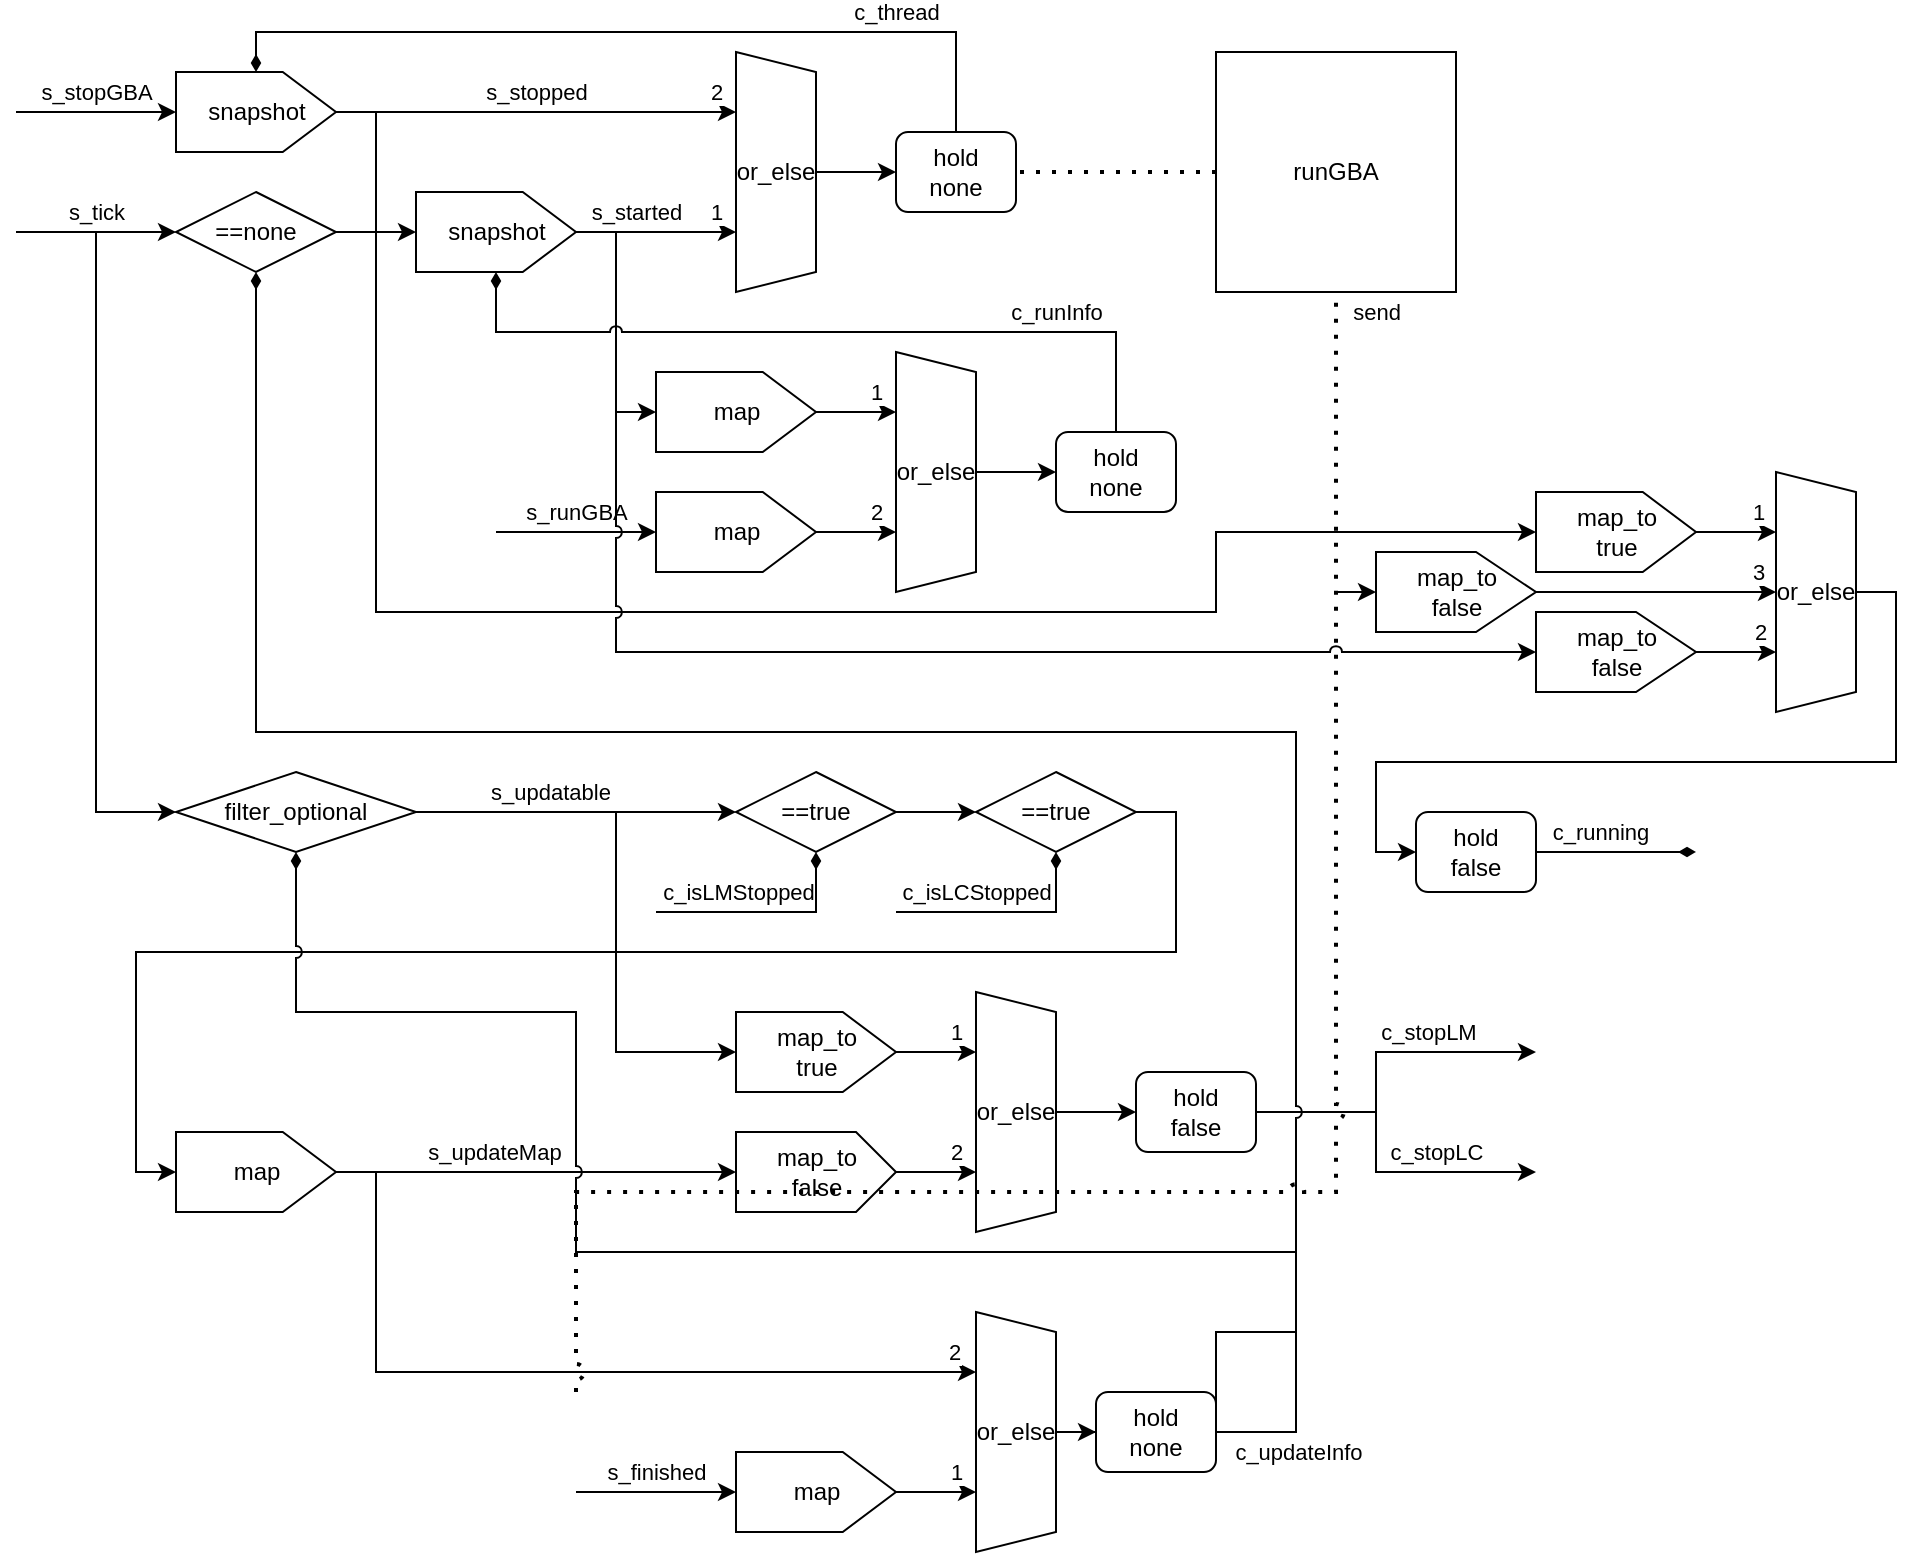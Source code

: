 <mxfile version="24.4.13" type="device">
  <diagram name="ページ1" id="TniYvJ8ufvCbDydNQP8J">
    <mxGraphModel dx="1050" dy="669" grid="1" gridSize="10" guides="1" tooltips="1" connect="1" arrows="1" fold="1" page="1" pageScale="1" pageWidth="827" pageHeight="1169" math="0" shadow="0">
      <root>
        <mxCell id="0" />
        <mxCell id="1" parent="0" />
        <mxCell id="UhMI9jnqKU9hhYAX11fX-1" value="" style="endArrow=classic;html=1;rounded=0;entryX=0.5;entryY=0;entryDx=0;entryDy=0;" parent="1" target="UhMI9jnqKU9hhYAX11fX-7" edge="1">
          <mxGeometry width="50" height="50" relative="1" as="geometry">
            <mxPoint x="40" y="250" as="sourcePoint" />
            <mxPoint x="200" y="250" as="targetPoint" />
          </mxGeometry>
        </mxCell>
        <mxCell id="UhMI9jnqKU9hhYAX11fX-2" value="s_stopGBA" style="edgeLabel;html=1;align=center;verticalAlign=middle;resizable=0;points=[];" parent="UhMI9jnqKU9hhYAX11fX-1" vertex="1" connectable="0">
          <mxGeometry x="0.39" y="-1" relative="1" as="geometry">
            <mxPoint x="-16" y="-11" as="offset" />
          </mxGeometry>
        </mxCell>
        <mxCell id="UhMI9jnqKU9hhYAX11fX-3" value="" style="endArrow=classic;html=1;rounded=0;entryX=0.5;entryY=0;entryDx=0;entryDy=0;" parent="1" target="UhMI9jnqKU9hhYAX11fX-15" edge="1">
          <mxGeometry width="50" height="50" relative="1" as="geometry">
            <mxPoint x="280" y="460" as="sourcePoint" />
            <mxPoint x="160" y="530" as="targetPoint" />
          </mxGeometry>
        </mxCell>
        <mxCell id="UhMI9jnqKU9hhYAX11fX-4" value="s_runGBA" style="edgeLabel;html=1;align=center;verticalAlign=middle;resizable=0;points=[];" parent="UhMI9jnqKU9hhYAX11fX-3" vertex="1" connectable="0">
          <mxGeometry x="0.39" y="-1" relative="1" as="geometry">
            <mxPoint x="-16" y="-11" as="offset" />
          </mxGeometry>
        </mxCell>
        <mxCell id="UhMI9jnqKU9hhYAX11fX-7" value="snapshot" style="verticalLabelPosition=middle;verticalAlign=middle;html=1;shape=offPageConnector;rounded=0;size=0.333;direction=north;labelPosition=center;align=center;" parent="1" vertex="1">
          <mxGeometry x="120" y="230" width="80" height="40" as="geometry" />
        </mxCell>
        <mxCell id="UhMI9jnqKU9hhYAX11fX-11" style="edgeStyle=orthogonalEdgeStyle;rounded=0;orthogonalLoop=1;jettySize=auto;html=1;exitX=0.5;exitY=0;exitDx=0;exitDy=0;entryX=0;entryY=0.5;entryDx=0;entryDy=0;" parent="1" source="UhMI9jnqKU9hhYAX11fX-8" target="UhMI9jnqKU9hhYAX11fX-10" edge="1">
          <mxGeometry relative="1" as="geometry" />
        </mxCell>
        <mxCell id="UhMI9jnqKU9hhYAX11fX-8" value="or_else" style="shape=trapezoid;perimeter=trapezoidPerimeter;whiteSpace=wrap;html=1;fixedSize=1;direction=south;size=10;" parent="1" vertex="1">
          <mxGeometry x="400" y="220" width="40" height="120" as="geometry" />
        </mxCell>
        <mxCell id="UhMI9jnqKU9hhYAX11fX-9" value="" style="endArrow=classic;html=1;rounded=0;exitX=0.5;exitY=1;exitDx=0;exitDy=0;entryX=0.25;entryY=1;entryDx=0;entryDy=0;" parent="1" source="UhMI9jnqKU9hhYAX11fX-7" target="UhMI9jnqKU9hhYAX11fX-8" edge="1">
          <mxGeometry width="50" height="50" relative="1" as="geometry">
            <mxPoint x="520" y="400" as="sourcePoint" />
            <mxPoint x="360" y="260" as="targetPoint" />
          </mxGeometry>
        </mxCell>
        <mxCell id="UhMI9jnqKU9hhYAX11fX-17" value="s_stopped" style="edgeLabel;html=1;align=center;verticalAlign=middle;resizable=0;points=[];" parent="UhMI9jnqKU9hhYAX11fX-9" vertex="1" connectable="0">
          <mxGeometry x="-0.2" y="2" relative="1" as="geometry">
            <mxPoint x="20" y="-8" as="offset" />
          </mxGeometry>
        </mxCell>
        <mxCell id="UhMI9jnqKU9hhYAX11fX-68" value="2" style="edgeLabel;html=1;align=center;verticalAlign=middle;resizable=0;points=[];" parent="UhMI9jnqKU9hhYAX11fX-9" vertex="1" connectable="0">
          <mxGeometry x="0.772" y="2" relative="1" as="geometry">
            <mxPoint x="13" y="-8" as="offset" />
          </mxGeometry>
        </mxCell>
        <mxCell id="UhMI9jnqKU9hhYAX11fX-12" style="edgeStyle=orthogonalEdgeStyle;rounded=0;orthogonalLoop=1;jettySize=auto;html=1;exitX=0.5;exitY=0;exitDx=0;exitDy=0;entryX=1;entryY=0.5;entryDx=0;entryDy=0;endArrow=diamondThin;endFill=1;" parent="1" source="UhMI9jnqKU9hhYAX11fX-10" target="UhMI9jnqKU9hhYAX11fX-7" edge="1">
          <mxGeometry relative="1" as="geometry" />
        </mxCell>
        <mxCell id="UhMI9jnqKU9hhYAX11fX-13" value="c_thread" style="edgeLabel;html=1;align=center;verticalAlign=middle;resizable=0;points=[];" parent="UhMI9jnqKU9hhYAX11fX-12" vertex="1" connectable="0">
          <mxGeometry x="-0.881" y="-1" relative="1" as="geometry">
            <mxPoint x="-31" y="-35" as="offset" />
          </mxGeometry>
        </mxCell>
        <mxCell id="UhMI9jnqKU9hhYAX11fX-10" value="hold&lt;div&gt;none&lt;/div&gt;" style="rounded=1;whiteSpace=wrap;html=1;" parent="1" vertex="1">
          <mxGeometry x="480" y="260" width="60" height="40" as="geometry" />
        </mxCell>
        <mxCell id="UhMI9jnqKU9hhYAX11fX-34" style="edgeStyle=orthogonalEdgeStyle;rounded=0;orthogonalLoop=1;jettySize=auto;html=1;exitX=0.5;exitY=0;exitDx=0;exitDy=0;entryX=0;entryY=0.5;entryDx=0;entryDy=0;" parent="1" source="UhMI9jnqKU9hhYAX11fX-14" target="UhMI9jnqKU9hhYAX11fX-33" edge="1">
          <mxGeometry relative="1" as="geometry" />
        </mxCell>
        <mxCell id="UhMI9jnqKU9hhYAX11fX-14" value="or_else" style="shape=trapezoid;perimeter=trapezoidPerimeter;whiteSpace=wrap;html=1;fixedSize=1;direction=south;size=10;" parent="1" vertex="1">
          <mxGeometry x="480" y="370" width="40" height="120" as="geometry" />
        </mxCell>
        <mxCell id="UhMI9jnqKU9hhYAX11fX-32" style="edgeStyle=orthogonalEdgeStyle;rounded=0;orthogonalLoop=1;jettySize=auto;html=1;exitX=0.5;exitY=1;exitDx=0;exitDy=0;entryX=0.75;entryY=1;entryDx=0;entryDy=0;" parent="1" source="UhMI9jnqKU9hhYAX11fX-15" target="UhMI9jnqKU9hhYAX11fX-14" edge="1">
          <mxGeometry relative="1" as="geometry" />
        </mxCell>
        <mxCell id="UhMI9jnqKU9hhYAX11fX-70" value="2" style="edgeLabel;html=1;align=center;verticalAlign=middle;resizable=0;points=[];" parent="UhMI9jnqKU9hhYAX11fX-32" vertex="1" connectable="0">
          <mxGeometry x="0.36" y="3" relative="1" as="geometry">
            <mxPoint x="3" y="-7" as="offset" />
          </mxGeometry>
        </mxCell>
        <mxCell id="UhMI9jnqKU9hhYAX11fX-15" value="map" style="verticalLabelPosition=middle;verticalAlign=middle;html=1;shape=offPageConnector;rounded=0;size=0.333;direction=north;labelPosition=center;align=center;" parent="1" vertex="1">
          <mxGeometry x="360" y="440" width="80" height="40" as="geometry" />
        </mxCell>
        <mxCell id="UhMI9jnqKU9hhYAX11fX-18" value="" style="endArrow=classic;html=1;rounded=0;entryX=0;entryY=0.5;entryDx=0;entryDy=0;" parent="1" target="UhMI9jnqKU9hhYAX11fX-20" edge="1">
          <mxGeometry width="50" height="50" relative="1" as="geometry">
            <mxPoint x="40" y="310" as="sourcePoint" />
            <mxPoint x="120" y="320" as="targetPoint" />
          </mxGeometry>
        </mxCell>
        <mxCell id="UhMI9jnqKU9hhYAX11fX-19" value="s_tick" style="edgeLabel;html=1;align=center;verticalAlign=middle;resizable=0;points=[];" parent="UhMI9jnqKU9hhYAX11fX-18" vertex="1" connectable="0">
          <mxGeometry x="0.39" y="-1" relative="1" as="geometry">
            <mxPoint x="-16" y="-11" as="offset" />
          </mxGeometry>
        </mxCell>
        <mxCell id="UhMI9jnqKU9hhYAX11fX-22" style="edgeStyle=orthogonalEdgeStyle;rounded=0;orthogonalLoop=1;jettySize=auto;html=1;exitX=1;exitY=0.5;exitDx=0;exitDy=0;entryX=0.5;entryY=0;entryDx=0;entryDy=0;" parent="1" source="UhMI9jnqKU9hhYAX11fX-20" target="UhMI9jnqKU9hhYAX11fX-21" edge="1">
          <mxGeometry relative="1" as="geometry" />
        </mxCell>
        <mxCell id="UhMI9jnqKU9hhYAX11fX-20" value="==none" style="rhombus;whiteSpace=wrap;html=1;" parent="1" vertex="1">
          <mxGeometry x="120" y="290" width="80" height="40" as="geometry" />
        </mxCell>
        <mxCell id="UhMI9jnqKU9hhYAX11fX-23" style="edgeStyle=orthogonalEdgeStyle;rounded=0;orthogonalLoop=1;jettySize=auto;html=1;exitX=0.5;exitY=1;exitDx=0;exitDy=0;entryX=0.75;entryY=1;entryDx=0;entryDy=0;" parent="1" source="UhMI9jnqKU9hhYAX11fX-21" target="UhMI9jnqKU9hhYAX11fX-8" edge="1">
          <mxGeometry relative="1" as="geometry" />
        </mxCell>
        <mxCell id="UhMI9jnqKU9hhYAX11fX-24" value="s_started" style="edgeLabel;html=1;align=center;verticalAlign=middle;resizable=0;points=[];" parent="UhMI9jnqKU9hhYAX11fX-23" vertex="1" connectable="0">
          <mxGeometry x="-0.3" y="2" relative="1" as="geometry">
            <mxPoint x="2" y="-8" as="offset" />
          </mxGeometry>
        </mxCell>
        <mxCell id="UhMI9jnqKU9hhYAX11fX-67" value="1" style="edgeLabel;html=1;align=center;verticalAlign=middle;resizable=0;points=[];" parent="UhMI9jnqKU9hhYAX11fX-23" vertex="1" connectable="0">
          <mxGeometry x="0.705" y="1" relative="1" as="geometry">
            <mxPoint x="2" y="-9" as="offset" />
          </mxGeometry>
        </mxCell>
        <mxCell id="UhMI9jnqKU9hhYAX11fX-28" style="edgeStyle=orthogonalEdgeStyle;rounded=0;orthogonalLoop=1;jettySize=auto;html=1;exitX=0.5;exitY=1;exitDx=0;exitDy=0;entryX=0.5;entryY=0;entryDx=0;entryDy=0;" parent="1" source="UhMI9jnqKU9hhYAX11fX-21" target="UhMI9jnqKU9hhYAX11fX-27" edge="1">
          <mxGeometry relative="1" as="geometry" />
        </mxCell>
        <mxCell id="UhMI9jnqKU9hhYAX11fX-21" value="snapshot" style="verticalLabelPosition=middle;verticalAlign=middle;html=1;shape=offPageConnector;rounded=0;size=0.333;direction=north;labelPosition=center;align=center;" parent="1" vertex="1">
          <mxGeometry x="240" y="290" width="80" height="40" as="geometry" />
        </mxCell>
        <mxCell id="UhMI9jnqKU9hhYAX11fX-29" style="edgeStyle=orthogonalEdgeStyle;rounded=0;orthogonalLoop=1;jettySize=auto;html=1;exitX=0.5;exitY=1;exitDx=0;exitDy=0;entryX=0.25;entryY=1;entryDx=0;entryDy=0;" parent="1" source="UhMI9jnqKU9hhYAX11fX-27" target="UhMI9jnqKU9hhYAX11fX-14" edge="1">
          <mxGeometry relative="1" as="geometry" />
        </mxCell>
        <mxCell id="UhMI9jnqKU9hhYAX11fX-69" value="1" style="edgeLabel;html=1;align=center;verticalAlign=middle;resizable=0;points=[];" parent="UhMI9jnqKU9hhYAX11fX-29" vertex="1" connectable="0">
          <mxGeometry x="0.21" y="2" relative="1" as="geometry">
            <mxPoint x="6" y="-8" as="offset" />
          </mxGeometry>
        </mxCell>
        <mxCell id="UhMI9jnqKU9hhYAX11fX-27" value="map" style="verticalLabelPosition=middle;verticalAlign=middle;html=1;shape=offPageConnector;rounded=0;size=0.333;direction=north;labelPosition=center;align=center;" parent="1" vertex="1">
          <mxGeometry x="360" y="380" width="80" height="40" as="geometry" />
        </mxCell>
        <mxCell id="UhMI9jnqKU9hhYAX11fX-35" style="edgeStyle=orthogonalEdgeStyle;rounded=0;orthogonalLoop=1;jettySize=auto;html=1;exitX=0.5;exitY=0;exitDx=0;exitDy=0;entryX=0;entryY=0.5;entryDx=0;entryDy=0;endArrow=diamondThin;endFill=1;jumpStyle=arc;" parent="1" source="UhMI9jnqKU9hhYAX11fX-33" target="UhMI9jnqKU9hhYAX11fX-21" edge="1">
          <mxGeometry relative="1" as="geometry">
            <Array as="points">
              <mxPoint x="590" y="360" />
              <mxPoint x="280" y="360" />
            </Array>
          </mxGeometry>
        </mxCell>
        <mxCell id="UhMI9jnqKU9hhYAX11fX-36" value="c_runInfo" style="edgeLabel;html=1;align=center;verticalAlign=middle;resizable=0;points=[];" parent="UhMI9jnqKU9hhYAX11fX-35" vertex="1" connectable="0">
          <mxGeometry x="-0.85" relative="1" as="geometry">
            <mxPoint x="-30" y="-31" as="offset" />
          </mxGeometry>
        </mxCell>
        <mxCell id="UhMI9jnqKU9hhYAX11fX-33" value="hold&lt;div&gt;none&lt;/div&gt;" style="rounded=1;whiteSpace=wrap;html=1;" parent="1" vertex="1">
          <mxGeometry x="560" y="410" width="60" height="40" as="geometry" />
        </mxCell>
        <mxCell id="UhMI9jnqKU9hhYAX11fX-37" value="" style="endArrow=classic;html=1;rounded=0;entryX=0;entryY=0.5;entryDx=0;entryDy=0;" parent="1" target="UhMI9jnqKU9hhYAX11fX-39" edge="1">
          <mxGeometry width="50" height="50" relative="1" as="geometry">
            <mxPoint x="80" y="310" as="sourcePoint" />
            <mxPoint x="110" y="550" as="targetPoint" />
            <Array as="points">
              <mxPoint x="80" y="600" />
            </Array>
          </mxGeometry>
        </mxCell>
        <mxCell id="UhMI9jnqKU9hhYAX11fX-43" style="edgeStyle=orthogonalEdgeStyle;rounded=0;orthogonalLoop=1;jettySize=auto;html=1;exitX=1;exitY=0.5;exitDx=0;exitDy=0;entryX=0;entryY=0.5;entryDx=0;entryDy=0;" parent="1" source="UhMI9jnqKU9hhYAX11fX-39" target="UhMI9jnqKU9hhYAX11fX-41" edge="1">
          <mxGeometry relative="1" as="geometry">
            <mxPoint x="320" y="600" as="sourcePoint" />
          </mxGeometry>
        </mxCell>
        <mxCell id="UhMI9jnqKU9hhYAX11fX-47" value="s_updatable" style="edgeLabel;html=1;align=center;verticalAlign=middle;resizable=0;points=[];" parent="UhMI9jnqKU9hhYAX11fX-43" vertex="1" connectable="0">
          <mxGeometry x="-0.33" y="3" relative="1" as="geometry">
            <mxPoint x="13" y="-7" as="offset" />
          </mxGeometry>
        </mxCell>
        <mxCell id="UhMI9jnqKU9hhYAX11fX-52" style="edgeStyle=orthogonalEdgeStyle;rounded=0;orthogonalLoop=1;jettySize=auto;html=1;exitX=1;exitY=0.5;exitDx=0;exitDy=0;entryX=0.5;entryY=0;entryDx=0;entryDy=0;" parent="1" source="UhMI9jnqKU9hhYAX11fX-39" target="UhMI9jnqKU9hhYAX11fX-53" edge="1">
          <mxGeometry relative="1" as="geometry">
            <mxPoint x="380" y="720" as="targetPoint" />
            <mxPoint x="320" y="600" as="sourcePoint" />
            <Array as="points">
              <mxPoint x="340" y="600" />
              <mxPoint x="340" y="720" />
            </Array>
          </mxGeometry>
        </mxCell>
        <mxCell id="UhMI9jnqKU9hhYAX11fX-39" value="filter_optional" style="rhombus;whiteSpace=wrap;html=1;" parent="1" vertex="1">
          <mxGeometry x="120" y="580" width="120" height="40" as="geometry" />
        </mxCell>
        <mxCell id="UhMI9jnqKU9hhYAX11fX-44" style="edgeStyle=orthogonalEdgeStyle;rounded=0;orthogonalLoop=1;jettySize=auto;html=1;exitX=1;exitY=0.5;exitDx=0;exitDy=0;entryX=0;entryY=0.5;entryDx=0;entryDy=0;" parent="1" source="UhMI9jnqKU9hhYAX11fX-41" target="UhMI9jnqKU9hhYAX11fX-42" edge="1">
          <mxGeometry relative="1" as="geometry" />
        </mxCell>
        <mxCell id="UhMI9jnqKU9hhYAX11fX-41" value="==true" style="rhombus;whiteSpace=wrap;html=1;" parent="1" vertex="1">
          <mxGeometry x="400" y="580" width="80" height="40" as="geometry" />
        </mxCell>
        <mxCell id="UhMI9jnqKU9hhYAX11fX-46" style="edgeStyle=orthogonalEdgeStyle;rounded=0;orthogonalLoop=1;jettySize=auto;html=1;exitX=1;exitY=0.5;exitDx=0;exitDy=0;entryX=0.5;entryY=0;entryDx=0;entryDy=0;" parent="1" source="UhMI9jnqKU9hhYAX11fX-42" target="UhMI9jnqKU9hhYAX11fX-45" edge="1">
          <mxGeometry relative="1" as="geometry">
            <Array as="points">
              <mxPoint x="620" y="600" />
              <mxPoint x="620" y="670" />
              <mxPoint x="100" y="670" />
              <mxPoint x="100" y="780" />
            </Array>
          </mxGeometry>
        </mxCell>
        <mxCell id="UhMI9jnqKU9hhYAX11fX-42" value="==true" style="rhombus;whiteSpace=wrap;html=1;" parent="1" vertex="1">
          <mxGeometry x="520" y="580" width="80" height="40" as="geometry" />
        </mxCell>
        <mxCell id="UhMI9jnqKU9hhYAX11fX-48" style="edgeStyle=orthogonalEdgeStyle;rounded=0;orthogonalLoop=1;jettySize=auto;html=1;exitX=0.5;exitY=1;exitDx=0;exitDy=0;entryX=0.5;entryY=0;entryDx=0;entryDy=0;" parent="1" source="UhMI9jnqKU9hhYAX11fX-45" target="UhMI9jnqKU9hhYAX11fX-57" edge="1">
          <mxGeometry relative="1" as="geometry">
            <mxPoint x="320" y="720" as="targetPoint" />
            <Array as="points">
              <mxPoint x="260" y="780" />
              <mxPoint x="260" y="780" />
            </Array>
          </mxGeometry>
        </mxCell>
        <mxCell id="UhMI9jnqKU9hhYAX11fX-49" value="s_updateMap" style="edgeLabel;html=1;align=center;verticalAlign=middle;resizable=0;points=[];" parent="UhMI9jnqKU9hhYAX11fX-48" vertex="1" connectable="0">
          <mxGeometry x="-0.339" y="-3" relative="1" as="geometry">
            <mxPoint x="13" y="-13" as="offset" />
          </mxGeometry>
        </mxCell>
        <mxCell id="UhMI9jnqKU9hhYAX11fX-72" style="edgeStyle=orthogonalEdgeStyle;rounded=0;orthogonalLoop=1;jettySize=auto;html=1;exitX=0.5;exitY=1;exitDx=0;exitDy=0;entryX=0.25;entryY=1;entryDx=0;entryDy=0;" parent="1" source="UhMI9jnqKU9hhYAX11fX-45" target="UhMI9jnqKU9hhYAX11fX-64" edge="1">
          <mxGeometry relative="1" as="geometry">
            <Array as="points">
              <mxPoint x="220" y="780" />
              <mxPoint x="220" y="880" />
            </Array>
          </mxGeometry>
        </mxCell>
        <mxCell id="UhMI9jnqKU9hhYAX11fX-77" value="2" style="edgeLabel;html=1;align=center;verticalAlign=middle;resizable=0;points=[];" parent="UhMI9jnqKU9hhYAX11fX-72" vertex="1" connectable="0">
          <mxGeometry x="0.929" y="3" relative="1" as="geometry">
            <mxPoint x="4" y="-7" as="offset" />
          </mxGeometry>
        </mxCell>
        <mxCell id="UhMI9jnqKU9hhYAX11fX-45" value="map" style="verticalLabelPosition=middle;verticalAlign=middle;html=1;shape=offPageConnector;rounded=0;size=0.333;direction=north;labelPosition=center;align=center;" parent="1" vertex="1">
          <mxGeometry x="120" y="760" width="80" height="40" as="geometry" />
        </mxCell>
        <mxCell id="UhMI9jnqKU9hhYAX11fX-60" style="edgeStyle=orthogonalEdgeStyle;rounded=0;orthogonalLoop=1;jettySize=auto;html=1;exitX=1;exitY=0.5;exitDx=0;exitDy=0;" parent="1" source="UhMI9jnqKU9hhYAX11fX-51" edge="1">
          <mxGeometry relative="1" as="geometry">
            <mxPoint x="800" y="720" as="targetPoint" />
            <Array as="points">
              <mxPoint x="720" y="750" />
              <mxPoint x="720" y="720" />
            </Array>
          </mxGeometry>
        </mxCell>
        <mxCell id="UhMI9jnqKU9hhYAX11fX-61" value="c_stopLM" style="edgeLabel;html=1;align=center;verticalAlign=middle;resizable=0;points=[];" parent="UhMI9jnqKU9hhYAX11fX-60" vertex="1" connectable="0">
          <mxGeometry x="0.28" y="-1" relative="1" as="geometry">
            <mxPoint x="7" y="-11" as="offset" />
          </mxGeometry>
        </mxCell>
        <mxCell id="UhMI9jnqKU9hhYAX11fX-62" style="edgeStyle=orthogonalEdgeStyle;rounded=0;orthogonalLoop=1;jettySize=auto;html=1;exitX=1;exitY=0.5;exitDx=0;exitDy=0;" parent="1" source="UhMI9jnqKU9hhYAX11fX-51" edge="1">
          <mxGeometry relative="1" as="geometry">
            <mxPoint x="800" y="780" as="targetPoint" />
            <Array as="points">
              <mxPoint x="720" y="750" />
              <mxPoint x="720" y="780" />
            </Array>
          </mxGeometry>
        </mxCell>
        <mxCell id="UhMI9jnqKU9hhYAX11fX-63" value="c_stopLC" style="edgeLabel;html=1;align=center;verticalAlign=middle;resizable=0;points=[];" parent="UhMI9jnqKU9hhYAX11fX-62" vertex="1" connectable="0">
          <mxGeometry x="0.403" y="4" relative="1" as="geometry">
            <mxPoint y="-6" as="offset" />
          </mxGeometry>
        </mxCell>
        <mxCell id="UhMI9jnqKU9hhYAX11fX-51" value="hold&lt;div&gt;false&lt;/div&gt;" style="rounded=1;whiteSpace=wrap;html=1;" parent="1" vertex="1">
          <mxGeometry x="600" y="730" width="60" height="40" as="geometry" />
        </mxCell>
        <mxCell id="UhMI9jnqKU9hhYAX11fX-56" style="edgeStyle=orthogonalEdgeStyle;rounded=0;orthogonalLoop=1;jettySize=auto;html=1;exitX=0.5;exitY=1;exitDx=0;exitDy=0;entryX=0.25;entryY=1;entryDx=0;entryDy=0;" parent="1" source="UhMI9jnqKU9hhYAX11fX-53" target="UhMI9jnqKU9hhYAX11fX-55" edge="1">
          <mxGeometry relative="1" as="geometry" />
        </mxCell>
        <mxCell id="UhMI9jnqKU9hhYAX11fX-65" value="1" style="edgeLabel;html=1;align=center;verticalAlign=middle;resizable=0;points=[];" parent="UhMI9jnqKU9hhYAX11fX-56" vertex="1" connectable="0">
          <mxGeometry x="-0.14" y="-2" relative="1" as="geometry">
            <mxPoint x="13" y="-12" as="offset" />
          </mxGeometry>
        </mxCell>
        <mxCell id="UhMI9jnqKU9hhYAX11fX-53" value="map_to&lt;div&gt;true&lt;/div&gt;" style="verticalLabelPosition=middle;verticalAlign=middle;html=1;shape=offPageConnector;rounded=0;size=0.333;direction=north;labelPosition=center;align=center;" parent="1" vertex="1">
          <mxGeometry x="400" y="700" width="80" height="40" as="geometry" />
        </mxCell>
        <mxCell id="UhMI9jnqKU9hhYAX11fX-59" style="edgeStyle=orthogonalEdgeStyle;rounded=0;orthogonalLoop=1;jettySize=auto;html=1;exitX=0.5;exitY=0;exitDx=0;exitDy=0;entryX=0;entryY=0.5;entryDx=0;entryDy=0;" parent="1" source="UhMI9jnqKU9hhYAX11fX-55" target="UhMI9jnqKU9hhYAX11fX-51" edge="1">
          <mxGeometry relative="1" as="geometry" />
        </mxCell>
        <mxCell id="UhMI9jnqKU9hhYAX11fX-55" value="or_else" style="shape=trapezoid;perimeter=trapezoidPerimeter;whiteSpace=wrap;html=1;fixedSize=1;direction=south;size=10;" parent="1" vertex="1">
          <mxGeometry x="520" y="690" width="40" height="120" as="geometry" />
        </mxCell>
        <mxCell id="UhMI9jnqKU9hhYAX11fX-58" style="edgeStyle=orthogonalEdgeStyle;rounded=0;orthogonalLoop=1;jettySize=auto;html=1;exitX=0.5;exitY=1;exitDx=0;exitDy=0;entryX=0.75;entryY=1;entryDx=0;entryDy=0;" parent="1" source="UhMI9jnqKU9hhYAX11fX-57" target="UhMI9jnqKU9hhYAX11fX-55" edge="1">
          <mxGeometry relative="1" as="geometry" />
        </mxCell>
        <mxCell id="UhMI9jnqKU9hhYAX11fX-66" value="2" style="edgeLabel;html=1;align=center;verticalAlign=middle;resizable=0;points=[];" parent="UhMI9jnqKU9hhYAX11fX-58" vertex="1" connectable="0">
          <mxGeometry x="-0.19" relative="1" as="geometry">
            <mxPoint x="14" y="-10" as="offset" />
          </mxGeometry>
        </mxCell>
        <mxCell id="UhMI9jnqKU9hhYAX11fX-57" value="map_to&lt;div&gt;false&lt;/div&gt;" style="verticalLabelPosition=middle;verticalAlign=middle;html=1;shape=offPageConnector;rounded=0;size=0.25;direction=north;labelPosition=center;align=center;" parent="1" vertex="1">
          <mxGeometry x="400" y="760" width="80" height="40" as="geometry" />
        </mxCell>
        <mxCell id="UhMI9jnqKU9hhYAX11fX-79" style="edgeStyle=orthogonalEdgeStyle;rounded=0;orthogonalLoop=1;jettySize=auto;html=1;exitX=0.5;exitY=0;exitDx=0;exitDy=0;" parent="1" source="UhMI9jnqKU9hhYAX11fX-64" target="UhMI9jnqKU9hhYAX11fX-78" edge="1">
          <mxGeometry relative="1" as="geometry" />
        </mxCell>
        <mxCell id="UhMI9jnqKU9hhYAX11fX-64" value="or_else" style="shape=trapezoid;perimeter=trapezoidPerimeter;whiteSpace=wrap;html=1;fixedSize=1;direction=south;size=10;" parent="1" vertex="1">
          <mxGeometry x="520" y="850" width="40" height="120" as="geometry" />
        </mxCell>
        <mxCell id="UhMI9jnqKU9hhYAX11fX-71" value="" style="endArrow=classic;html=1;rounded=0;entryX=0.5;entryY=0;entryDx=0;entryDy=0;" parent="1" target="UhMI9jnqKU9hhYAX11fX-73" edge="1">
          <mxGeometry width="50" height="50" relative="1" as="geometry">
            <mxPoint x="320" y="940" as="sourcePoint" />
            <mxPoint x="360" y="930" as="targetPoint" />
          </mxGeometry>
        </mxCell>
        <mxCell id="UhMI9jnqKU9hhYAX11fX-75" value="s_finished" style="edgeLabel;html=1;align=center;verticalAlign=middle;resizable=0;points=[];" parent="UhMI9jnqKU9hhYAX11fX-71" vertex="1" connectable="0">
          <mxGeometry x="-0.345" y="-1" relative="1" as="geometry">
            <mxPoint x="14" y="-11" as="offset" />
          </mxGeometry>
        </mxCell>
        <mxCell id="UhMI9jnqKU9hhYAX11fX-74" style="edgeStyle=orthogonalEdgeStyle;rounded=0;orthogonalLoop=1;jettySize=auto;html=1;exitX=0.5;exitY=1;exitDx=0;exitDy=0;entryX=0.75;entryY=1;entryDx=0;entryDy=0;" parent="1" source="UhMI9jnqKU9hhYAX11fX-73" target="UhMI9jnqKU9hhYAX11fX-64" edge="1">
          <mxGeometry relative="1" as="geometry" />
        </mxCell>
        <mxCell id="UhMI9jnqKU9hhYAX11fX-76" value="1" style="edgeLabel;html=1;align=center;verticalAlign=middle;resizable=0;points=[];" parent="UhMI9jnqKU9hhYAX11fX-74" vertex="1" connectable="0">
          <mxGeometry x="0.46" relative="1" as="geometry">
            <mxPoint x="1" y="-10" as="offset" />
          </mxGeometry>
        </mxCell>
        <mxCell id="UhMI9jnqKU9hhYAX11fX-73" value="map" style="verticalLabelPosition=middle;verticalAlign=middle;html=1;shape=offPageConnector;rounded=0;size=0.333;direction=north;labelPosition=center;align=center;" parent="1" vertex="1">
          <mxGeometry x="400" y="920" width="80" height="40" as="geometry" />
        </mxCell>
        <mxCell id="UhMI9jnqKU9hhYAX11fX-80" style="edgeStyle=orthogonalEdgeStyle;rounded=0;orthogonalLoop=1;jettySize=auto;html=1;exitX=1;exitY=0.5;exitDx=0;exitDy=0;entryX=0.5;entryY=1;entryDx=0;entryDy=0;jumpStyle=arc;endArrow=diamondThin;endFill=1;" parent="1" source="UhMI9jnqKU9hhYAX11fX-78" target="UhMI9jnqKU9hhYAX11fX-39" edge="1">
          <mxGeometry relative="1" as="geometry">
            <Array as="points">
              <mxPoint x="680" y="910" />
              <mxPoint x="680" y="820" />
              <mxPoint x="320" y="820" />
              <mxPoint x="320" y="700" />
              <mxPoint x="180" y="700" />
            </Array>
          </mxGeometry>
        </mxCell>
        <mxCell id="UhMI9jnqKU9hhYAX11fX-81" value="c_updateInfo" style="edgeLabel;html=1;align=center;verticalAlign=middle;resizable=0;points=[];" parent="UhMI9jnqKU9hhYAX11fX-80" vertex="1" connectable="0">
          <mxGeometry x="-0.606" y="-3" relative="1" as="geometry">
            <mxPoint x="34" y="103" as="offset" />
          </mxGeometry>
        </mxCell>
        <mxCell id="UhMI9jnqKU9hhYAX11fX-83" style="edgeStyle=orthogonalEdgeStyle;rounded=0;orthogonalLoop=1;jettySize=auto;html=1;exitX=1;exitY=0.5;exitDx=0;exitDy=0;entryX=0.5;entryY=1;entryDx=0;entryDy=0;jumpStyle=arc;endArrow=diamondThin;endFill=1;" parent="1" source="UhMI9jnqKU9hhYAX11fX-78" target="UhMI9jnqKU9hhYAX11fX-20" edge="1">
          <mxGeometry relative="1" as="geometry">
            <Array as="points">
              <mxPoint x="640" y="860" />
              <mxPoint x="680" y="860" />
              <mxPoint x="680" y="560" />
              <mxPoint x="160" y="560" />
            </Array>
          </mxGeometry>
        </mxCell>
        <mxCell id="UhMI9jnqKU9hhYAX11fX-78" value="hold&lt;div&gt;none&lt;/div&gt;" style="rounded=1;whiteSpace=wrap;html=1;" parent="1" vertex="1">
          <mxGeometry x="580" y="890" width="60" height="40" as="geometry" />
        </mxCell>
        <mxCell id="UhMI9jnqKU9hhYAX11fX-84" value="runGBA" style="whiteSpace=wrap;html=1;aspect=fixed;" parent="1" vertex="1">
          <mxGeometry x="640" y="220" width="120" height="120" as="geometry" />
        </mxCell>
        <mxCell id="UhMI9jnqKU9hhYAX11fX-85" value="" style="endArrow=none;dashed=1;html=1;dashPattern=1 3;strokeWidth=2;rounded=0;entryX=1;entryY=0.5;entryDx=0;entryDy=0;exitX=0;exitY=0.5;exitDx=0;exitDy=0;" parent="1" source="UhMI9jnqKU9hhYAX11fX-84" target="UhMI9jnqKU9hhYAX11fX-10" edge="1">
          <mxGeometry width="50" height="50" relative="1" as="geometry">
            <mxPoint x="390" y="420" as="sourcePoint" />
            <mxPoint x="440" y="370" as="targetPoint" />
          </mxGeometry>
        </mxCell>
        <mxCell id="UhMI9jnqKU9hhYAX11fX-86" value="" style="endArrow=none;dashed=1;html=1;dashPattern=1 3;strokeWidth=2;rounded=0;entryX=0.5;entryY=1;entryDx=0;entryDy=0;jumpStyle=arc;" parent="1" target="UhMI9jnqKU9hhYAX11fX-84" edge="1">
          <mxGeometry width="50" height="50" relative="1" as="geometry">
            <mxPoint x="320" y="890" as="sourcePoint" />
            <mxPoint x="440" y="470" as="targetPoint" />
            <Array as="points">
              <mxPoint x="320" y="790" />
              <mxPoint x="500" y="790" />
              <mxPoint x="700" y="790" />
              <mxPoint x="700" y="510" />
              <mxPoint x="700" y="500" />
            </Array>
          </mxGeometry>
        </mxCell>
        <mxCell id="UhMI9jnqKU9hhYAX11fX-87" value="send" style="edgeLabel;html=1;align=center;verticalAlign=middle;resizable=0;points=[];" parent="UhMI9jnqKU9hhYAX11fX-86" vertex="1" connectable="0">
          <mxGeometry x="0.951" y="3" relative="1" as="geometry">
            <mxPoint x="23" y="-13" as="offset" />
          </mxGeometry>
        </mxCell>
        <mxCell id="UhMI9jnqKU9hhYAX11fX-90" value="" style="endArrow=diamondThin;html=1;rounded=0;entryX=0.5;entryY=1;entryDx=0;entryDy=0;endFill=1;jumpStyle=arc;" parent="1" target="UhMI9jnqKU9hhYAX11fX-41" edge="1">
          <mxGeometry width="50" height="50" relative="1" as="geometry">
            <mxPoint x="360" y="650" as="sourcePoint" />
            <mxPoint x="440" y="600" as="targetPoint" />
            <Array as="points">
              <mxPoint x="440" y="650" />
            </Array>
          </mxGeometry>
        </mxCell>
        <mxCell id="UhMI9jnqKU9hhYAX11fX-92" value="c_isLMStopped" style="edgeLabel;html=1;align=center;verticalAlign=middle;resizable=0;points=[];" parent="UhMI9jnqKU9hhYAX11fX-90" vertex="1" connectable="0">
          <mxGeometry x="-0.576" y="-2" relative="1" as="geometry">
            <mxPoint x="17" y="-12" as="offset" />
          </mxGeometry>
        </mxCell>
        <mxCell id="UhMI9jnqKU9hhYAX11fX-91" value="" style="endArrow=diamondThin;html=1;rounded=0;entryX=0.5;entryY=1;entryDx=0;entryDy=0;endFill=1;jumpStyle=arc;" parent="1" target="UhMI9jnqKU9hhYAX11fX-42" edge="1">
          <mxGeometry width="50" height="50" relative="1" as="geometry">
            <mxPoint x="480" y="650" as="sourcePoint" />
            <mxPoint x="440" y="640" as="targetPoint" />
            <Array as="points">
              <mxPoint x="560" y="650" />
            </Array>
          </mxGeometry>
        </mxCell>
        <mxCell id="UhMI9jnqKU9hhYAX11fX-93" value="c_isLCStopped" style="edgeLabel;html=1;align=center;verticalAlign=middle;resizable=0;points=[];" parent="UhMI9jnqKU9hhYAX11fX-91" vertex="1" connectable="0">
          <mxGeometry x="-0.096" relative="1" as="geometry">
            <mxPoint x="-10" y="-10" as="offset" />
          </mxGeometry>
        </mxCell>
        <mxCell id="s4m0stcBm5AgSYSQtLiZ-15" style="edgeStyle=orthogonalEdgeStyle;rounded=0;orthogonalLoop=1;jettySize=auto;html=1;exitX=0.5;exitY=0;exitDx=0;exitDy=0;entryX=0;entryY=0.5;entryDx=0;entryDy=0;" edge="1" parent="1" source="s4m0stcBm5AgSYSQtLiZ-1" target="s4m0stcBm5AgSYSQtLiZ-16">
          <mxGeometry relative="1" as="geometry">
            <mxPoint x="1000" y="490" as="targetPoint" />
          </mxGeometry>
        </mxCell>
        <mxCell id="s4m0stcBm5AgSYSQtLiZ-1" value="or_else" style="shape=trapezoid;perimeter=trapezoidPerimeter;whiteSpace=wrap;html=1;fixedSize=1;direction=south;size=10;" vertex="1" parent="1">
          <mxGeometry x="920" y="430" width="40" height="120" as="geometry" />
        </mxCell>
        <mxCell id="s4m0stcBm5AgSYSQtLiZ-2" value="" style="endArrow=classic;html=1;rounded=0;entryX=0.5;entryY=0;entryDx=0;entryDy=0;" edge="1" parent="1" target="s4m0stcBm5AgSYSQtLiZ-3">
          <mxGeometry width="50" height="50" relative="1" as="geometry">
            <mxPoint x="220" y="250" as="sourcePoint" />
            <mxPoint x="670" y="470" as="targetPoint" />
            <Array as="points">
              <mxPoint x="220" y="500" />
              <mxPoint x="640" y="500" />
              <mxPoint x="640" y="460" />
            </Array>
          </mxGeometry>
        </mxCell>
        <mxCell id="s4m0stcBm5AgSYSQtLiZ-8" style="edgeStyle=orthogonalEdgeStyle;rounded=0;orthogonalLoop=1;jettySize=auto;html=1;exitX=0.5;exitY=1;exitDx=0;exitDy=0;entryX=0.25;entryY=1;entryDx=0;entryDy=0;" edge="1" parent="1" source="s4m0stcBm5AgSYSQtLiZ-3" target="s4m0stcBm5AgSYSQtLiZ-1">
          <mxGeometry relative="1" as="geometry" />
        </mxCell>
        <mxCell id="s4m0stcBm5AgSYSQtLiZ-19" value="1" style="edgeLabel;html=1;align=center;verticalAlign=middle;resizable=0;points=[];" vertex="1" connectable="0" parent="s4m0stcBm5AgSYSQtLiZ-8">
          <mxGeometry x="0.07" y="1" relative="1" as="geometry">
            <mxPoint x="9" y="-9" as="offset" />
          </mxGeometry>
        </mxCell>
        <mxCell id="s4m0stcBm5AgSYSQtLiZ-3" value="map_to&lt;div&gt;true&lt;/div&gt;" style="verticalLabelPosition=middle;verticalAlign=middle;html=1;shape=offPageConnector;rounded=0;size=0.333;direction=north;labelPosition=center;align=center;" vertex="1" parent="1">
          <mxGeometry x="800" y="440" width="80" height="40" as="geometry" />
        </mxCell>
        <mxCell id="s4m0stcBm5AgSYSQtLiZ-9" value="" style="endArrow=classic;html=1;rounded=0;entryX=0.5;entryY=0;entryDx=0;entryDy=0;shadow=0;jumpStyle=arc;" edge="1" parent="1" target="s4m0stcBm5AgSYSQtLiZ-10">
          <mxGeometry width="50" height="50" relative="1" as="geometry">
            <mxPoint x="340" y="400" as="sourcePoint" />
            <mxPoint x="710" y="570" as="targetPoint" />
            <Array as="points">
              <mxPoint x="340" y="520" />
            </Array>
          </mxGeometry>
        </mxCell>
        <mxCell id="s4m0stcBm5AgSYSQtLiZ-11" style="edgeStyle=orthogonalEdgeStyle;rounded=0;orthogonalLoop=1;jettySize=auto;html=1;exitX=0.5;exitY=1;exitDx=0;exitDy=0;entryX=0.75;entryY=1;entryDx=0;entryDy=0;" edge="1" parent="1" source="s4m0stcBm5AgSYSQtLiZ-10" target="s4m0stcBm5AgSYSQtLiZ-1">
          <mxGeometry relative="1" as="geometry" />
        </mxCell>
        <mxCell id="s4m0stcBm5AgSYSQtLiZ-20" value="2" style="edgeLabel;html=1;align=center;verticalAlign=middle;resizable=0;points=[];" vertex="1" connectable="0" parent="s4m0stcBm5AgSYSQtLiZ-11">
          <mxGeometry x="0.57" y="2" relative="1" as="geometry">
            <mxPoint y="-8" as="offset" />
          </mxGeometry>
        </mxCell>
        <mxCell id="s4m0stcBm5AgSYSQtLiZ-10" value="map_to&lt;div&gt;false&lt;/div&gt;" style="verticalLabelPosition=middle;verticalAlign=middle;html=1;shape=offPageConnector;rounded=0;size=0.375;direction=north;labelPosition=center;align=center;" vertex="1" parent="1">
          <mxGeometry x="800" y="500" width="80" height="40" as="geometry" />
        </mxCell>
        <mxCell id="s4m0stcBm5AgSYSQtLiZ-13" style="edgeStyle=orthogonalEdgeStyle;rounded=0;orthogonalLoop=1;jettySize=auto;html=1;exitX=0.5;exitY=1;exitDx=0;exitDy=0;entryX=0.5;entryY=1;entryDx=0;entryDy=0;" edge="1" parent="1" source="s4m0stcBm5AgSYSQtLiZ-12" target="s4m0stcBm5AgSYSQtLiZ-1">
          <mxGeometry relative="1" as="geometry" />
        </mxCell>
        <mxCell id="s4m0stcBm5AgSYSQtLiZ-21" value="3" style="edgeLabel;html=1;align=center;verticalAlign=middle;resizable=0;points=[];" vertex="1" connectable="0" parent="s4m0stcBm5AgSYSQtLiZ-13">
          <mxGeometry x="0.407" y="4" relative="1" as="geometry">
            <mxPoint x="26" y="-6" as="offset" />
          </mxGeometry>
        </mxCell>
        <mxCell id="s4m0stcBm5AgSYSQtLiZ-12" value="map_to&lt;div&gt;false&lt;/div&gt;" style="verticalLabelPosition=middle;verticalAlign=middle;html=1;shape=offPageConnector;rounded=0;size=0.375;direction=north;labelPosition=center;align=center;" vertex="1" parent="1">
          <mxGeometry x="720" y="470" width="80" height="40" as="geometry" />
        </mxCell>
        <mxCell id="s4m0stcBm5AgSYSQtLiZ-14" value="" style="endArrow=classic;html=1;rounded=0;entryX=0.5;entryY=0;entryDx=0;entryDy=0;" edge="1" parent="1" target="s4m0stcBm5AgSYSQtLiZ-12">
          <mxGeometry width="50" height="50" relative="1" as="geometry">
            <mxPoint x="700" y="490" as="sourcePoint" />
            <mxPoint x="680" y="540" as="targetPoint" />
          </mxGeometry>
        </mxCell>
        <mxCell id="s4m0stcBm5AgSYSQtLiZ-17" style="edgeStyle=orthogonalEdgeStyle;rounded=0;orthogonalLoop=1;jettySize=auto;html=1;exitX=1;exitY=0.5;exitDx=0;exitDy=0;endArrow=diamondThin;endFill=1;" edge="1" parent="1" source="s4m0stcBm5AgSYSQtLiZ-16">
          <mxGeometry relative="1" as="geometry">
            <mxPoint x="880" y="620" as="targetPoint" />
          </mxGeometry>
        </mxCell>
        <mxCell id="s4m0stcBm5AgSYSQtLiZ-18" value="c_running" style="edgeLabel;html=1;align=center;verticalAlign=middle;resizable=0;points=[];" vertex="1" connectable="0" parent="s4m0stcBm5AgSYSQtLiZ-17">
          <mxGeometry x="-0.2" y="2" relative="1" as="geometry">
            <mxPoint y="-8" as="offset" />
          </mxGeometry>
        </mxCell>
        <mxCell id="s4m0stcBm5AgSYSQtLiZ-16" value="hold&lt;div&gt;false&lt;/div&gt;" style="rounded=1;whiteSpace=wrap;html=1;" vertex="1" parent="1">
          <mxGeometry x="740" y="600" width="60" height="40" as="geometry" />
        </mxCell>
      </root>
    </mxGraphModel>
  </diagram>
</mxfile>
